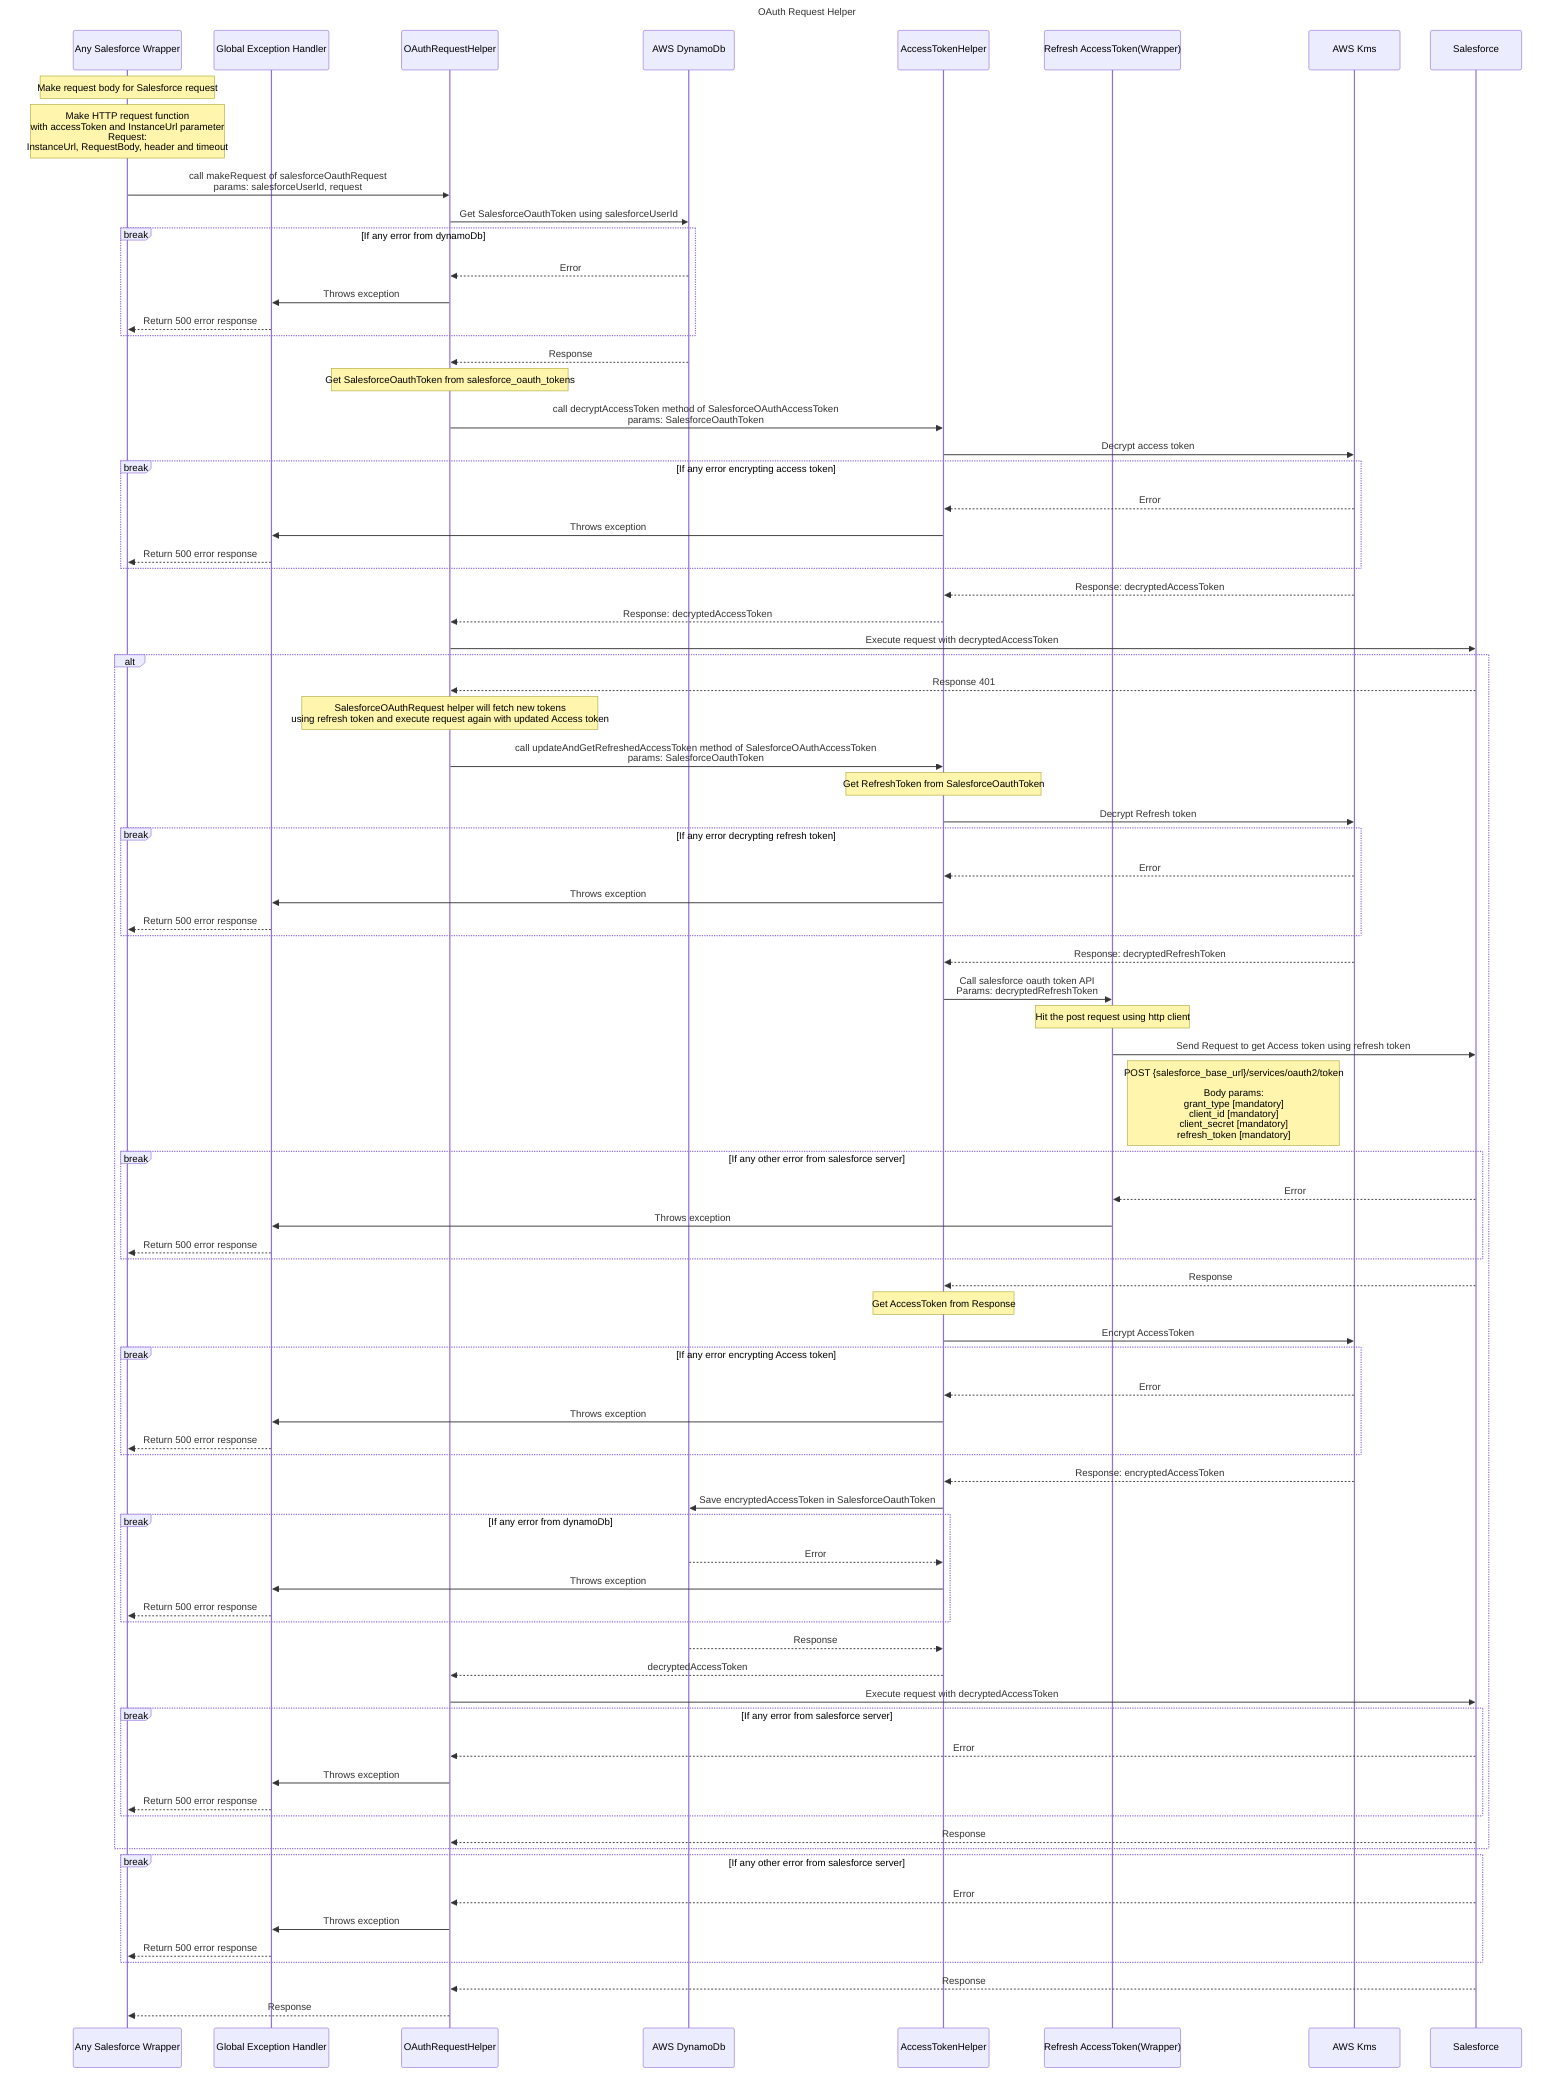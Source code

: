 sequenceDiagram
  title OAuth Request Helper
    participant helper as Any Salesforce Wrapper
    participant exceptionHandler as Global Exception Handler
    participant requestHelper as OAuthRequestHelper
    participant dynamoDb as AWS DynamoDb
    participant accessToken as AccessTokenHelper   
    participant salesforceWrapper as Refresh AccessToken(Wrapper)
    participant kms as AWS Kms
    participant salesforce as Salesforce

    note over helper: Make request body for Salesforce request

    note over helper: Make HTTP request function<br> with accessToken and InstanceUrl parameter<br>Request:  <br>InstanceUrl, RequestBody, header and timeout

    helper->>requestHelper: call makeRequest of salesforceOauthRequest<br> params: salesforceUserId, request

    requestHelper->>dynamoDb: Get SalesforceOauthToken using salesforceUserId 
    break If any error from dynamoDb
        dynamoDb -->> requestHelper: Error
        requestHelper ->> exceptionHandler: Throws exception 
        exceptionHandler-->>helper: Return 500 error response
    end  

    dynamoDb-->>requestHelper: Response

    note over requestHelper: Get SalesforceOauthToken from salesforce_oauth_tokens

    requestHelper->>accessToken: call decryptAccessToken method of SalesforceOAuthAccessToken<br> params: SalesforceOauthToken

    accessToken ->> kms: Decrypt access token 
    break If any error encrypting access token
        kms -->> accessToken: Error
        accessToken ->> exceptionHandler: Throws exception 
        exceptionHandler-->>helper: Return 500 error response
    end
    kms -->> accessToken: Response: decryptedAccessToken

    accessToken-->>requestHelper: Response: decryptedAccessToken

    requestHelper->>salesforce: Execute request with decryptedAccessToken

    alt
        salesforce-->>requestHelper: Response 401 
        note over requestHelper: SalesforceOAuthRequest helper will fetch new tokens <br>using refresh token and execute request again with updated Access token 
        
        requestHelper->>accessToken: call updateAndGetRefreshedAccessToken method of SalesforceOAuthAccessToken<br> params: SalesforceOauthToken

        note over accessToken: Get RefreshToken from SalesforceOauthToken

        accessToken ->> kms: Decrypt Refresh token 
        break If any error decrypting refresh token
            kms -->> accessToken: Error
            accessToken ->> exceptionHandler: Throws exception 
            exceptionHandler-->>helper: Return 500 error response
        end
        kms -->> accessToken: Response: decryptedRefreshToken

        accessToken->>salesforceWrapper: Call salesforce oauth token API <br> Params: decryptedRefreshToken

        note over salesforceWrapper: Hit the post request using http client
        salesforceWrapper ->> salesforce: Send Request to get Access token using refresh token
        note right of salesforceWrapper: POST {salesforce_base_url}/services/oauth2/token<br><br>Body params: <br>grant_type [mandatory] <br>client_id [mandatory]<br>client_secret [mandatory] <br>refresh_token [mandatory] 
        break If any other error from salesforce server
            salesforce -->> salesforceWrapper: Error
            salesforceWrapper ->> exceptionHandler: Throws exception 
            exceptionHandler-->>helper: Return 500 error response
        end

        salesforce-->>accessToken: Response

        note over accessToken: Get AccessToken from Response

        accessToken ->> kms: Encrypt AccessToken
        break If any error encrypting Access token
            kms -->> accessToken: Error
            accessToken ->> exceptionHandler: Throws exception 
            exceptionHandler-->>helper: Return 500 error response
        end
        kms -->> accessToken: Response: encryptedAccessToken

        accessToken->>dynamoDb: Save encryptedAccessToken in SalesforceOauthToken
        break If any error from dynamoDb
            dynamoDb -->> accessToken: Error
            accessToken ->> exceptionHandler: Throws exception 
            exceptionHandler-->>helper: Return 500 error response
        end  

        dynamoDb-->>accessToken: Response

        accessToken-->>requestHelper: decryptedAccessToken

        requestHelper->>salesforce: Execute request with decryptedAccessToken

        break If any error from salesforce server
            salesforce -->> requestHelper: Error
            requestHelper ->> exceptionHandler: Throws exception 
            exceptionHandler-->>helper: Return 500 error response
        end

        salesforce -->> requestHelper: Response
    end 

    break If any other error from salesforce server
        salesforce -->> requestHelper: Error
        requestHelper ->> exceptionHandler: Throws exception 
        exceptionHandler-->>helper: Return 500 error response
    end

    salesforce -->> requestHelper: Response

    requestHelper-->>helper: Response